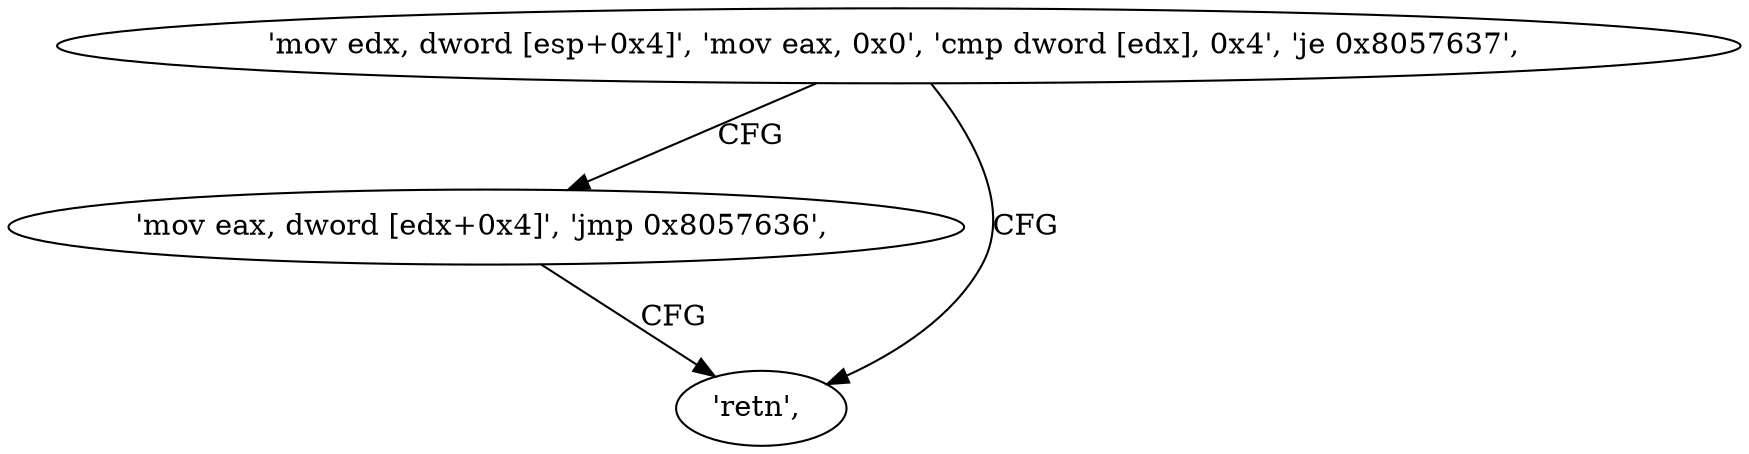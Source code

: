 digraph "func" {
"134575656" [label = "'mov edx, dword [esp+0x4]', 'mov eax, 0x0', 'cmp dword [edx], 0x4', 'je 0x8057637', " ]
"134575671" [label = "'mov eax, dword [edx+0x4]', 'jmp 0x8057636', " ]
"134575670" [label = "'retn', " ]
"134575656" -> "134575671" [ label = "CFG" ]
"134575656" -> "134575670" [ label = "CFG" ]
"134575671" -> "134575670" [ label = "CFG" ]
}
